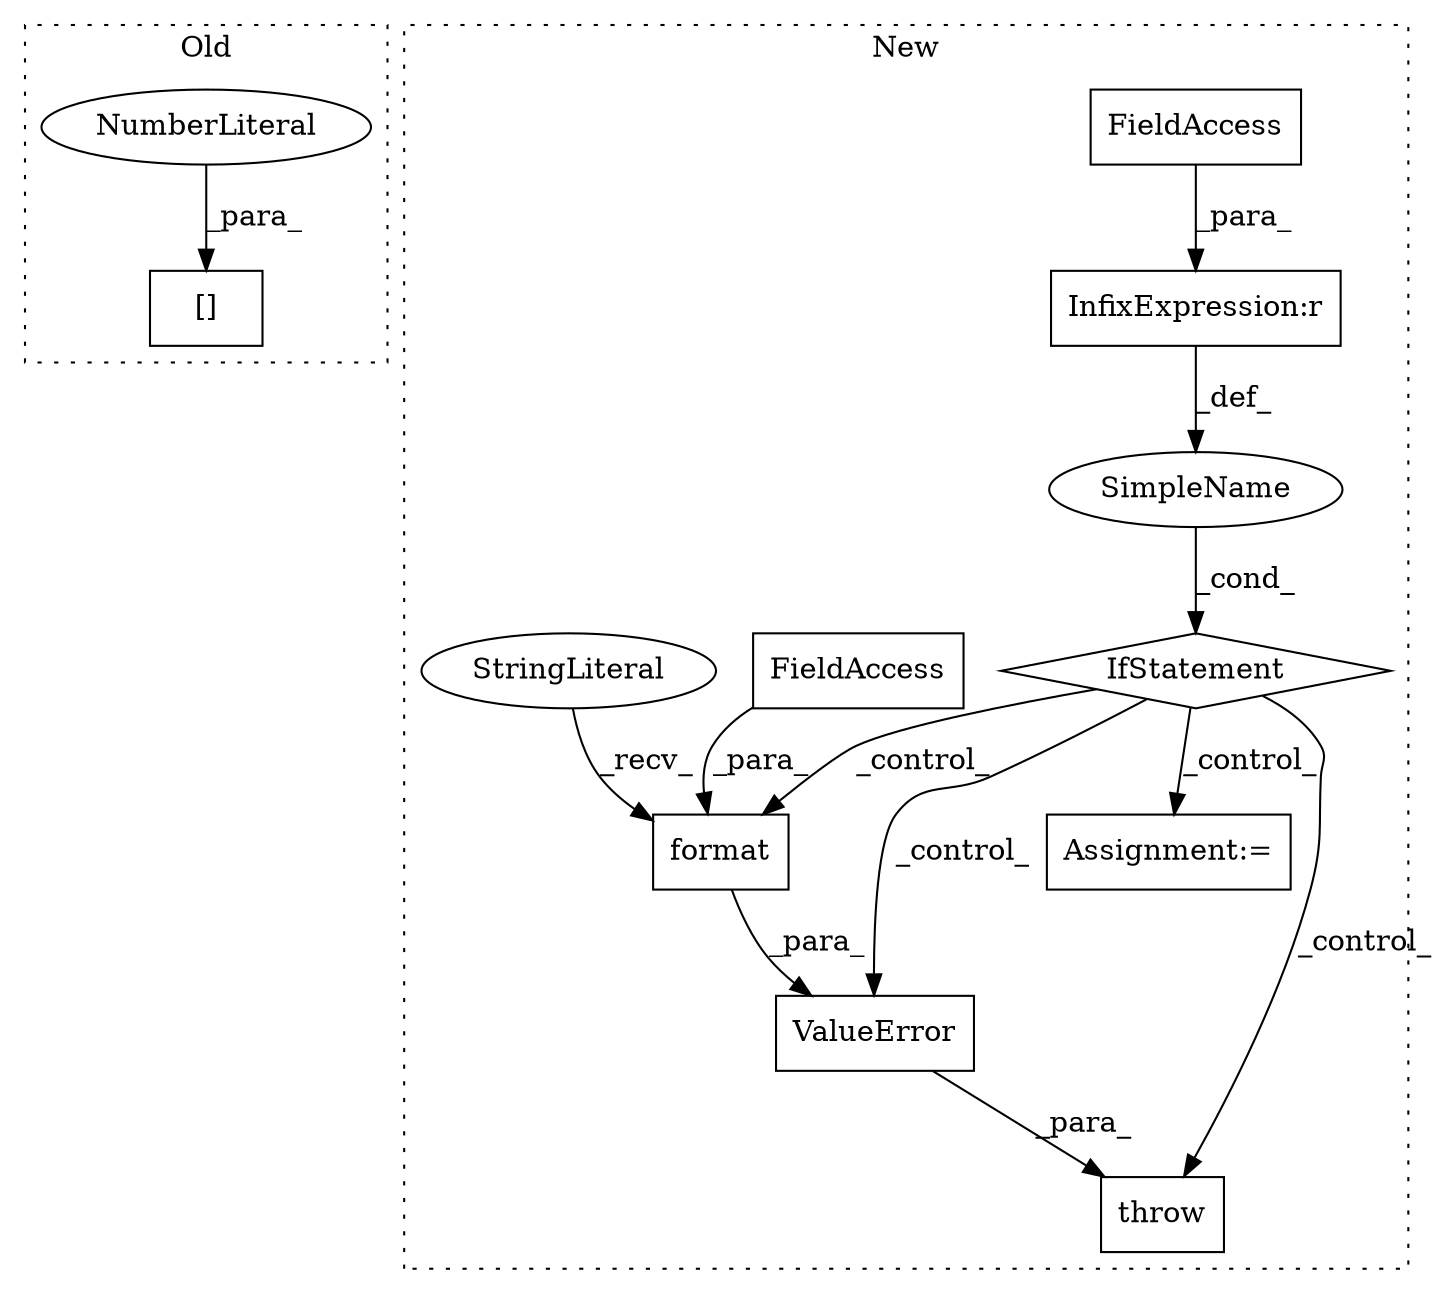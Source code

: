digraph G {
subgraph cluster0 {
1 [label="[]" a="2" s="8865,8883" l="17,1" shape="box"];
12 [label="NumberLiteral" a="34" s="8882" l="1" shape="ellipse"];
label = "Old";
style="dotted";
}
subgraph cluster1 {
2 [label="format" a="32" s="9052,9077" l="7,1" shape="box"];
3 [label="StringLiteral" a="45" s="9025" l="26" shape="ellipse"];
4 [label="IfStatement" a="25" s="8864,8897" l="4,2" shape="diamond"];
5 [label="SimpleName" a="42" s="" l="" shape="ellipse"];
6 [label="InfixExpression:r" a="27" s="8886" l="4" shape="box"];
7 [label="throw" a="53" s="9008" l="6" shape="box"];
8 [label="ValueError" a="32" s="9014,9078" l="11,1" shape="box"];
9 [label="Assignment:=" a="7" s="8910" l="1" shape="box"];
10 [label="FieldAccess" a="22" s="9059" l="18" shape="box"];
11 [label="FieldAccess" a="22" s="8868" l="18" shape="box"];
label = "New";
style="dotted";
}
2 -> 8 [label="_para_"];
3 -> 2 [label="_recv_"];
4 -> 7 [label="_control_"];
4 -> 2 [label="_control_"];
4 -> 9 [label="_control_"];
4 -> 8 [label="_control_"];
5 -> 4 [label="_cond_"];
6 -> 5 [label="_def_"];
8 -> 7 [label="_para_"];
10 -> 2 [label="_para_"];
11 -> 6 [label="_para_"];
12 -> 1 [label="_para_"];
}